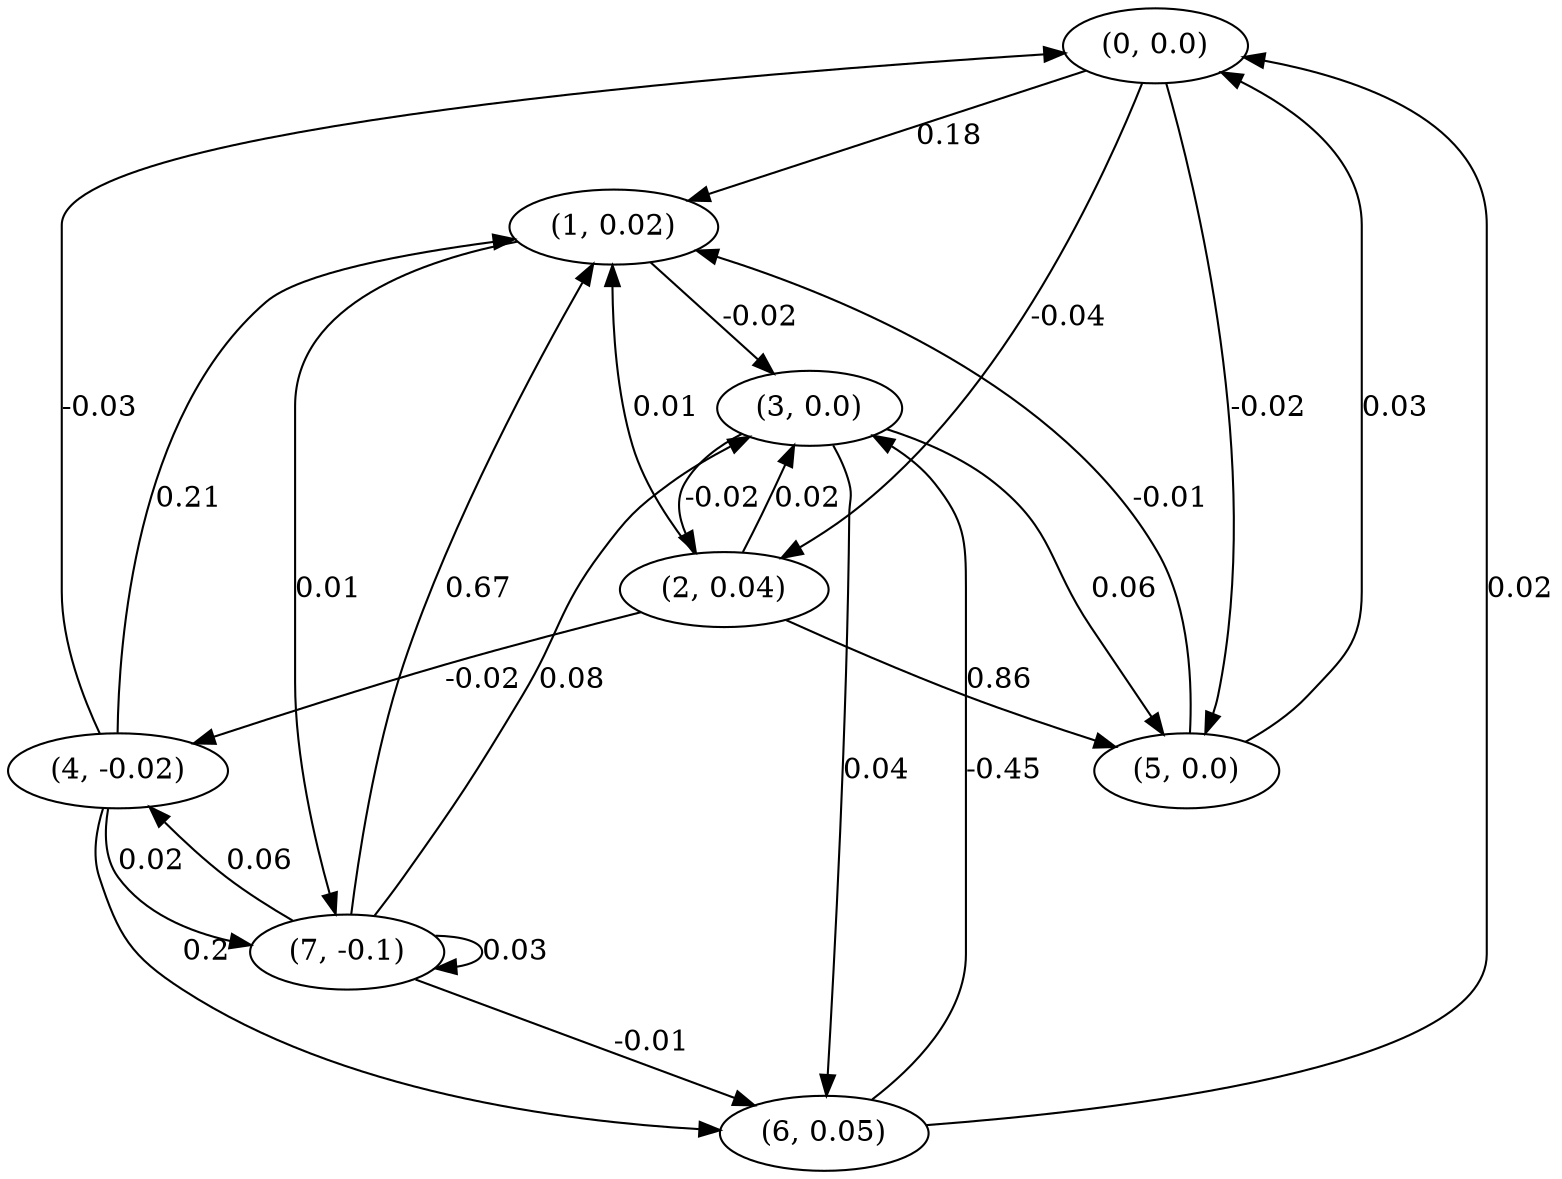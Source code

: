 digraph {
    0 [ label = "(0, 0.0)" ]
    1 [ label = "(1, 0.02)" ]
    2 [ label = "(2, 0.04)" ]
    3 [ label = "(3, 0.0)" ]
    4 [ label = "(4, -0.02)" ]
    5 [ label = "(5, 0.0)" ]
    6 [ label = "(6, 0.05)" ]
    7 [ label = "(7, -0.1)" ]
    7 -> 7 [ label = "0.03" ]
    4 -> 0 [ label = "-0.03" ]
    5 -> 0 [ label = "0.03" ]
    6 -> 0 [ label = "0.02" ]
    0 -> 1 [ label = "0.18" ]
    2 -> 1 [ label = "0.01" ]
    4 -> 1 [ label = "0.21" ]
    5 -> 1 [ label = "-0.01" ]
    7 -> 1 [ label = "0.67" ]
    0 -> 2 [ label = "-0.04" ]
    3 -> 2 [ label = "-0.02" ]
    1 -> 3 [ label = "-0.02" ]
    2 -> 3 [ label = "0.02" ]
    6 -> 3 [ label = "-0.45" ]
    7 -> 3 [ label = "0.08" ]
    2 -> 4 [ label = "-0.02" ]
    7 -> 4 [ label = "0.06" ]
    0 -> 5 [ label = "-0.02" ]
    2 -> 5 [ label = "0.86" ]
    3 -> 5 [ label = "0.06" ]
    3 -> 6 [ label = "0.04" ]
    4 -> 6 [ label = "0.2" ]
    7 -> 6 [ label = "-0.01" ]
    1 -> 7 [ label = "0.01" ]
    4 -> 7 [ label = "0.02" ]
}

